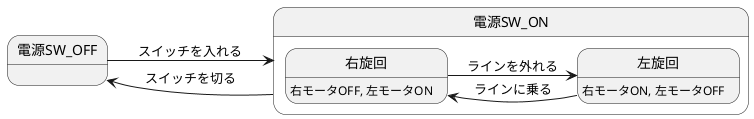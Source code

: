 @startuml ライントレーサー
left to right direction
電源SW_OFF --> 電源SW_ON : スイッチを入れる
電源SW_ON --> 電源SW_OFF : スイッチを切る
state 電源SW_ON {
    右旋回 : 右モータOFF, 左モータON
    左旋回 : 右モータON, 左モータOFF
    右旋回 --> 左旋回 : ラインを外れる
    左旋回 --> 右旋回 : ラインに乗る
}
@enduml